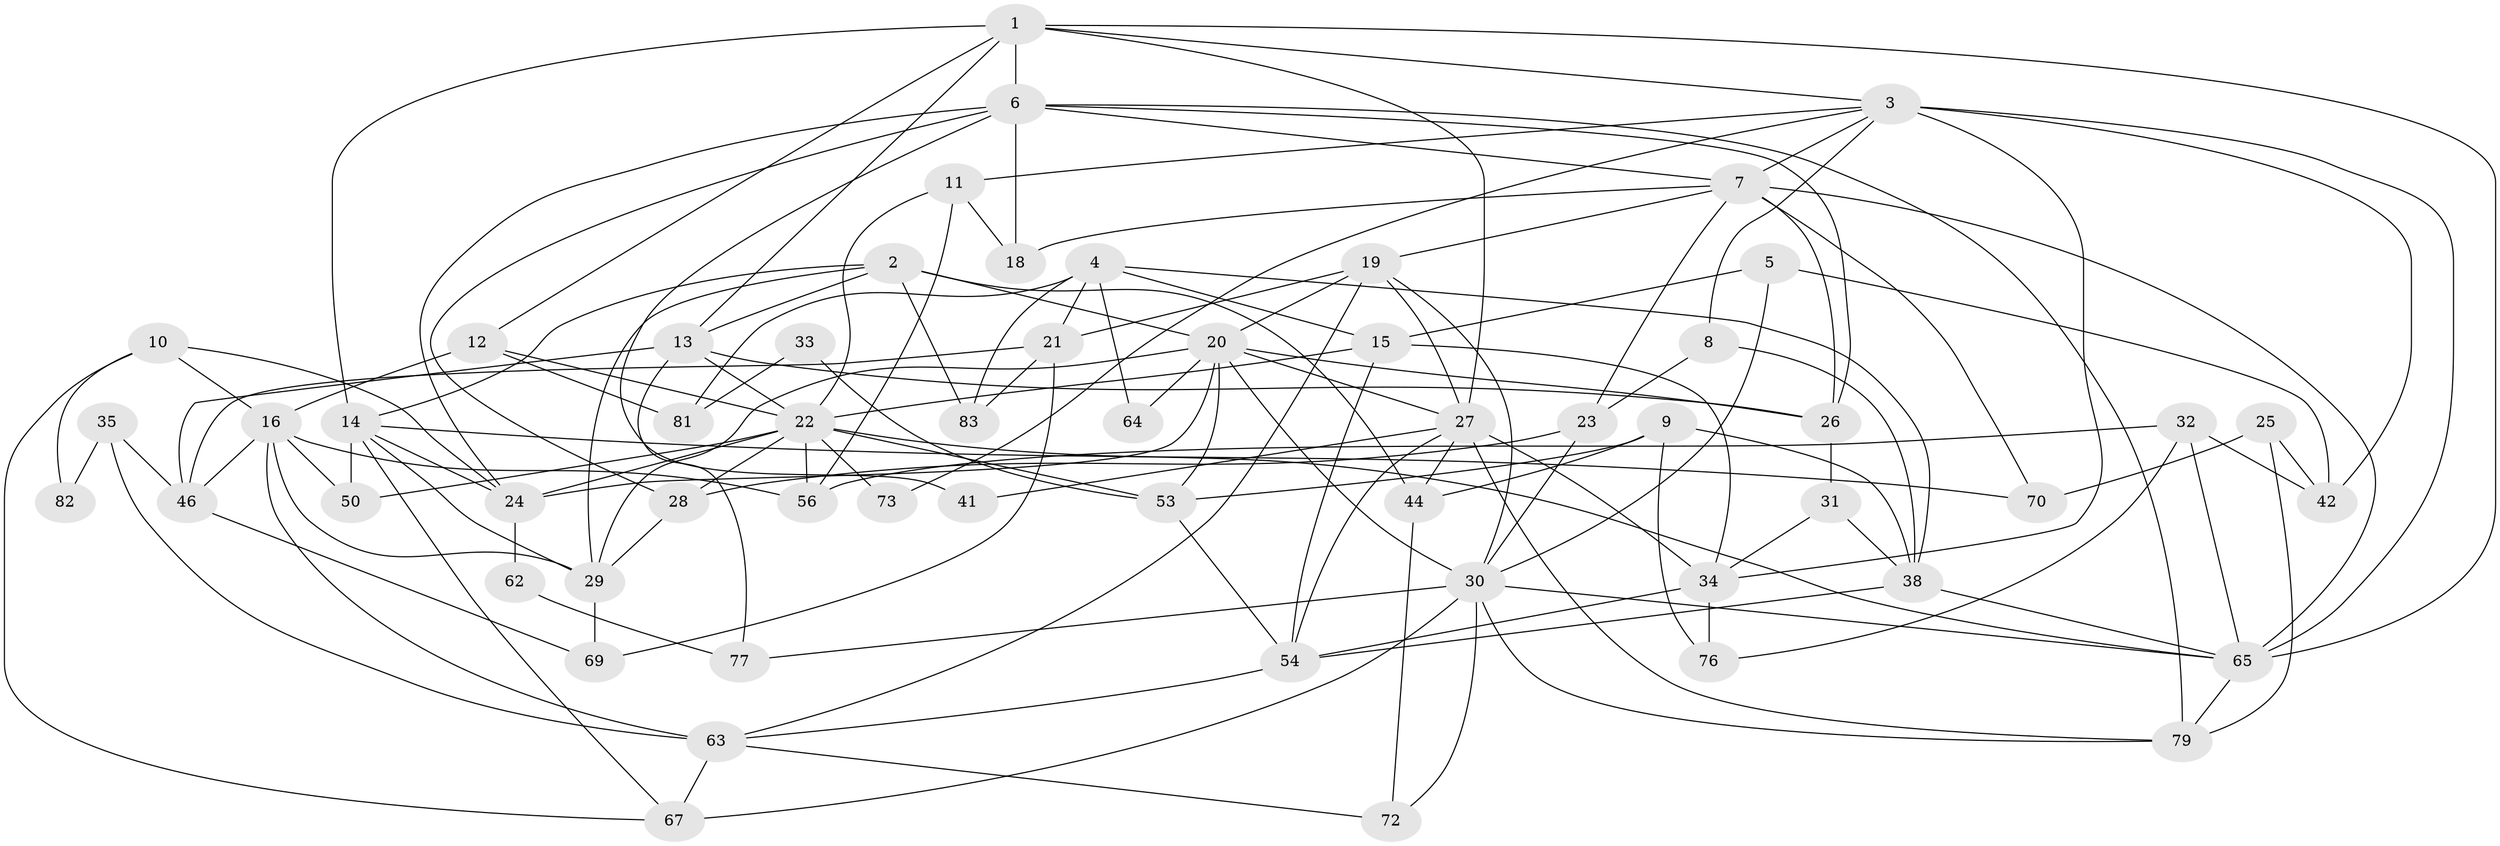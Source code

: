 // original degree distribution, {5: 0.14285714285714285, 4: 0.2976190476190476, 3: 0.2976190476190476, 6: 0.07142857142857142, 7: 0.05952380952380952, 10: 0.011904761904761904, 2: 0.11904761904761904}
// Generated by graph-tools (version 1.1) at 2025/11/02/27/25 16:11:16]
// undirected, 58 vertices, 139 edges
graph export_dot {
graph [start="1"]
  node [color=gray90,style=filled];
  1 [super="+37"];
  2 [super="+49"];
  3 [super="+52"];
  4;
  5;
  6 [super="+71"];
  7 [super="+55"];
  8;
  9;
  10;
  11 [super="+40"];
  12 [super="+66"];
  13 [super="+60"];
  14 [super="+17"];
  15 [super="+84"];
  16;
  18;
  19 [super="+58"];
  20 [super="+68"];
  21 [super="+61"];
  22 [super="+39"];
  23;
  24 [super="+36"];
  25;
  26 [super="+51"];
  27 [super="+59"];
  28;
  29 [super="+48"];
  30 [super="+57"];
  31;
  32 [super="+47"];
  33;
  34 [super="+75"];
  35;
  38 [super="+43"];
  41;
  42;
  44 [super="+45"];
  46;
  50;
  53;
  54 [super="+78"];
  56;
  62;
  63 [super="+74"];
  64;
  65 [super="+80"];
  67;
  69;
  70;
  72;
  73;
  76;
  77;
  79;
  81;
  82;
  83;
  1 -- 12;
  1 -- 27;
  1 -- 6;
  1 -- 3;
  1 -- 65;
  1 -- 13;
  1 -- 14;
  2 -- 14;
  2 -- 83;
  2 -- 20;
  2 -- 13;
  2 -- 44;
  2 -- 29;
  3 -- 34;
  3 -- 42;
  3 -- 65;
  3 -- 7;
  3 -- 8;
  3 -- 73;
  3 -- 11;
  4 -- 21;
  4 -- 64;
  4 -- 81;
  4 -- 83;
  4 -- 38;
  4 -- 15;
  5 -- 42;
  5 -- 15;
  5 -- 30;
  6 -- 18;
  6 -- 24;
  6 -- 26;
  6 -- 7;
  6 -- 41;
  6 -- 28;
  6 -- 79;
  7 -- 26;
  7 -- 65;
  7 -- 18;
  7 -- 19;
  7 -- 23;
  7 -- 70;
  8 -- 38;
  8 -- 23;
  9 -- 53;
  9 -- 76;
  9 -- 44;
  9 -- 38;
  10 -- 16;
  10 -- 67;
  10 -- 82;
  10 -- 24;
  11 -- 22;
  11 -- 56;
  11 -- 18;
  12 -- 16;
  12 -- 81;
  12 -- 22;
  13 -- 22;
  13 -- 77;
  13 -- 26;
  13 -- 46;
  14 -- 50;
  14 -- 67;
  14 -- 70;
  14 -- 24;
  14 -- 29;
  15 -- 34;
  15 -- 54;
  15 -- 22;
  16 -- 63;
  16 -- 46;
  16 -- 29;
  16 -- 50;
  16 -- 56;
  19 -- 21;
  19 -- 63;
  19 -- 27;
  19 -- 20;
  19 -- 30;
  20 -- 29;
  20 -- 26;
  20 -- 27 [weight=2];
  20 -- 53;
  20 -- 64;
  20 -- 30;
  20 -- 24;
  21 -- 83;
  21 -- 46;
  21 -- 69;
  22 -- 28;
  22 -- 53;
  22 -- 73;
  22 -- 65;
  22 -- 50;
  22 -- 56;
  22 -- 24;
  23 -- 28;
  23 -- 30;
  24 -- 62;
  25 -- 79;
  25 -- 42;
  25 -- 70;
  26 -- 31;
  27 -- 41;
  27 -- 79;
  27 -- 34;
  27 -- 44 [weight=2];
  27 -- 54;
  28 -- 29;
  29 -- 69;
  30 -- 65;
  30 -- 67;
  30 -- 79;
  30 -- 72;
  30 -- 77;
  31 -- 38;
  31 -- 34 [weight=2];
  32 -- 76;
  32 -- 65;
  32 -- 42;
  32 -- 56;
  33 -- 81;
  33 -- 53;
  34 -- 76;
  34 -- 54;
  35 -- 46;
  35 -- 82;
  35 -- 63;
  38 -- 65;
  38 -- 54;
  44 -- 72;
  46 -- 69;
  53 -- 54;
  54 -- 63;
  62 -- 77;
  63 -- 67;
  63 -- 72;
  65 -- 79;
}
